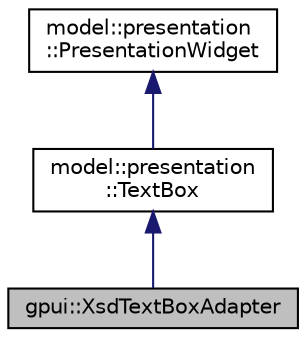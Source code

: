 digraph "gpui::XsdTextBoxAdapter"
{
 // LATEX_PDF_SIZE
  edge [fontname="Helvetica",fontsize="10",labelfontname="Helvetica",labelfontsize="10"];
  node [fontname="Helvetica",fontsize="10",shape=record];
  Node1 [label="gpui::XsdTextBoxAdapter",height=0.2,width=0.4,color="black", fillcolor="grey75", style="filled", fontcolor="black",tooltip=" "];
  Node2 -> Node1 [dir="back",color="midnightblue",fontsize="10",style="solid",fontname="Helvetica"];
  Node2 [label="model::presentation\l::TextBox",height=0.2,width=0.4,color="black", fillcolor="white", style="filled",URL="$classmodel_1_1presentation_1_1_text_box.html",tooltip="The TextBox class represents a text box display element."];
  Node3 -> Node2 [dir="back",color="midnightblue",fontsize="10",style="solid",fontname="Helvetica"];
  Node3 [label="model::presentation\l::PresentationWidget",height=0.2,width=0.4,color="black", fillcolor="white", style="filled",URL="$classmodel_1_1presentation_1_1_presentation_widget.html",tooltip="The PresentationWidget class base class for all widgets supported by ADMX/ADML format."];
}
